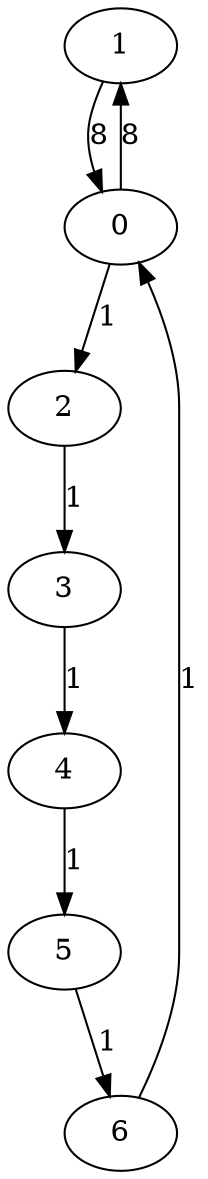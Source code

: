 digraph  {
1;
0;
2;
3;
4;
5;
6;
1 -> 0 [key=0, label=8];
0 -> 1 [key=0, label=8];
0 -> 2 [key=0, label=1];
2 -> 3 [key=0, label=1];
3 -> 4 [key=0, label=1];
4 -> 5 [key=0, label=1];
5 -> 6 [key=0, label=1];
6 -> 0 [key=0, label=1];
}
